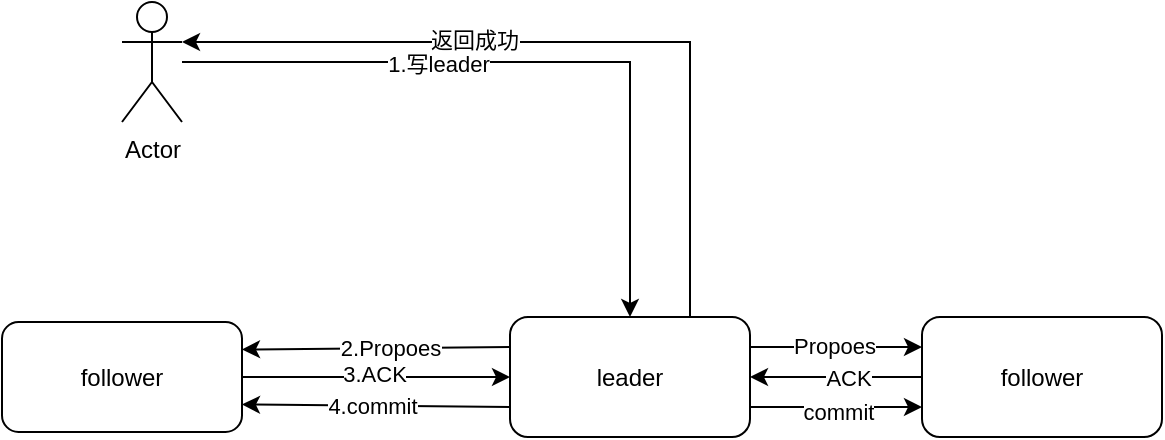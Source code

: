 <mxfile version="15.2.5" type="github">
  <diagram id="BjjD-GvI8XrJ0HFwkWRa" name="第 1 页">
    <mxGraphModel dx="1163" dy="636" grid="1" gridSize="10" guides="1" tooltips="1" connect="1" arrows="1" fold="1" page="1" pageScale="1" pageWidth="827" pageHeight="1169" math="0" shadow="0">
      <root>
        <mxCell id="0" />
        <mxCell id="1" parent="0" />
        <mxCell id="KXBL7dC9lSTYUjsCXAN4-5" style="edgeStyle=orthogonalEdgeStyle;rounded=0;orthogonalLoop=1;jettySize=auto;html=1;entryX=0.5;entryY=0;entryDx=0;entryDy=0;" edge="1" parent="1" source="KXBL7dC9lSTYUjsCXAN4-1" target="KXBL7dC9lSTYUjsCXAN4-3">
          <mxGeometry relative="1" as="geometry" />
        </mxCell>
        <mxCell id="KXBL7dC9lSTYUjsCXAN4-25" value="1.写leader" style="edgeLabel;html=1;align=center;verticalAlign=middle;resizable=0;points=[];" vertex="1" connectable="0" parent="KXBL7dC9lSTYUjsCXAN4-5">
          <mxGeometry x="-0.272" y="-1" relative="1" as="geometry">
            <mxPoint as="offset" />
          </mxGeometry>
        </mxCell>
        <mxCell id="KXBL7dC9lSTYUjsCXAN4-1" value="Actor" style="shape=umlActor;verticalLabelPosition=bottom;verticalAlign=top;html=1;outlineConnect=0;" vertex="1" parent="1">
          <mxGeometry x="160" y="80" width="30" height="60" as="geometry" />
        </mxCell>
        <mxCell id="KXBL7dC9lSTYUjsCXAN4-19" value="" style="edgeStyle=orthogonalEdgeStyle;rounded=0;orthogonalLoop=1;jettySize=auto;html=1;" edge="1" parent="1" source="KXBL7dC9lSTYUjsCXAN4-2" target="KXBL7dC9lSTYUjsCXAN4-3">
          <mxGeometry relative="1" as="geometry" />
        </mxCell>
        <mxCell id="KXBL7dC9lSTYUjsCXAN4-23" value="ACK" style="edgeLabel;html=1;align=center;verticalAlign=middle;resizable=0;points=[];" vertex="1" connectable="0" parent="KXBL7dC9lSTYUjsCXAN4-19">
          <mxGeometry x="-0.14" relative="1" as="geometry">
            <mxPoint as="offset" />
          </mxGeometry>
        </mxCell>
        <mxCell id="KXBL7dC9lSTYUjsCXAN4-2" value="follower" style="rounded=1;whiteSpace=wrap;html=1;" vertex="1" parent="1">
          <mxGeometry x="560" y="237.5" width="120" height="60" as="geometry" />
        </mxCell>
        <mxCell id="KXBL7dC9lSTYUjsCXAN4-18" style="edgeStyle=orthogonalEdgeStyle;rounded=0;orthogonalLoop=1;jettySize=auto;html=1;exitX=1;exitY=0.25;exitDx=0;exitDy=0;entryX=0;entryY=0.25;entryDx=0;entryDy=0;" edge="1" parent="1" source="KXBL7dC9lSTYUjsCXAN4-3" target="KXBL7dC9lSTYUjsCXAN4-2">
          <mxGeometry relative="1" as="geometry" />
        </mxCell>
        <mxCell id="KXBL7dC9lSTYUjsCXAN4-22" value="Propoes" style="edgeLabel;html=1;align=center;verticalAlign=middle;resizable=0;points=[];" vertex="1" connectable="0" parent="KXBL7dC9lSTYUjsCXAN4-18">
          <mxGeometry x="-0.023" y="2" relative="1" as="geometry">
            <mxPoint y="1" as="offset" />
          </mxGeometry>
        </mxCell>
        <mxCell id="KXBL7dC9lSTYUjsCXAN4-21" style="edgeStyle=orthogonalEdgeStyle;rounded=0;orthogonalLoop=1;jettySize=auto;html=1;exitX=1;exitY=0.75;exitDx=0;exitDy=0;entryX=0;entryY=0.75;entryDx=0;entryDy=0;" edge="1" parent="1" source="KXBL7dC9lSTYUjsCXAN4-3" target="KXBL7dC9lSTYUjsCXAN4-2">
          <mxGeometry relative="1" as="geometry" />
        </mxCell>
        <mxCell id="KXBL7dC9lSTYUjsCXAN4-24" value="commit" style="edgeLabel;html=1;align=center;verticalAlign=middle;resizable=0;points=[];" vertex="1" connectable="0" parent="KXBL7dC9lSTYUjsCXAN4-21">
          <mxGeometry x="0.023" y="-1" relative="1" as="geometry">
            <mxPoint y="1" as="offset" />
          </mxGeometry>
        </mxCell>
        <mxCell id="KXBL7dC9lSTYUjsCXAN4-27" style="edgeStyle=orthogonalEdgeStyle;rounded=0;orthogonalLoop=1;jettySize=auto;html=1;exitX=0.75;exitY=0;exitDx=0;exitDy=0;entryX=1;entryY=0.333;entryDx=0;entryDy=0;entryPerimeter=0;" edge="1" parent="1" source="KXBL7dC9lSTYUjsCXAN4-3" target="KXBL7dC9lSTYUjsCXAN4-1">
          <mxGeometry relative="1" as="geometry" />
        </mxCell>
        <mxCell id="KXBL7dC9lSTYUjsCXAN4-29" value="返回成功" style="edgeLabel;html=1;align=center;verticalAlign=middle;resizable=0;points=[];" vertex="1" connectable="0" parent="KXBL7dC9lSTYUjsCXAN4-27">
          <mxGeometry x="0.259" y="-1" relative="1" as="geometry">
            <mxPoint x="1" as="offset" />
          </mxGeometry>
        </mxCell>
        <mxCell id="KXBL7dC9lSTYUjsCXAN4-3" value="leader" style="rounded=1;whiteSpace=wrap;html=1;" vertex="1" parent="1">
          <mxGeometry x="354" y="237.5" width="120" height="60" as="geometry" />
        </mxCell>
        <mxCell id="KXBL7dC9lSTYUjsCXAN4-4" value="follower" style="rounded=1;whiteSpace=wrap;html=1;" vertex="1" parent="1">
          <mxGeometry x="100" y="240" width="120" height="55" as="geometry" />
        </mxCell>
        <mxCell id="KXBL7dC9lSTYUjsCXAN4-8" value="" style="endArrow=classic;html=1;exitX=0;exitY=0.25;exitDx=0;exitDy=0;entryX=1;entryY=0.25;entryDx=0;entryDy=0;" edge="1" parent="1" source="KXBL7dC9lSTYUjsCXAN4-3" target="KXBL7dC9lSTYUjsCXAN4-4">
          <mxGeometry width="50" height="50" relative="1" as="geometry">
            <mxPoint x="500" y="350" as="sourcePoint" />
            <mxPoint x="550" y="300" as="targetPoint" />
          </mxGeometry>
        </mxCell>
        <mxCell id="KXBL7dC9lSTYUjsCXAN4-9" value="2.Propoes" style="edgeLabel;html=1;align=center;verticalAlign=middle;resizable=0;points=[];" vertex="1" connectable="0" parent="KXBL7dC9lSTYUjsCXAN4-8">
          <mxGeometry x="-0.103" relative="1" as="geometry">
            <mxPoint as="offset" />
          </mxGeometry>
        </mxCell>
        <mxCell id="KXBL7dC9lSTYUjsCXAN4-13" value="" style="endArrow=classic;html=1;entryX=0;entryY=0.5;entryDx=0;entryDy=0;" edge="1" parent="1" source="KXBL7dC9lSTYUjsCXAN4-4" target="KXBL7dC9lSTYUjsCXAN4-3">
          <mxGeometry width="50" height="50" relative="1" as="geometry">
            <mxPoint x="500" y="350" as="sourcePoint" />
            <mxPoint x="320" y="280" as="targetPoint" />
          </mxGeometry>
        </mxCell>
        <mxCell id="KXBL7dC9lSTYUjsCXAN4-14" value="3.ACK" style="edgeLabel;html=1;align=center;verticalAlign=middle;resizable=0;points=[];" vertex="1" connectable="0" parent="KXBL7dC9lSTYUjsCXAN4-13">
          <mxGeometry x="-0.019" y="-3" relative="1" as="geometry">
            <mxPoint y="-5" as="offset" />
          </mxGeometry>
        </mxCell>
        <mxCell id="KXBL7dC9lSTYUjsCXAN4-16" value="" style="endArrow=classic;html=1;entryX=1;entryY=0.75;entryDx=0;entryDy=0;exitX=0;exitY=0.75;exitDx=0;exitDy=0;" edge="1" parent="1" source="KXBL7dC9lSTYUjsCXAN4-3" target="KXBL7dC9lSTYUjsCXAN4-4">
          <mxGeometry width="50" height="50" relative="1" as="geometry">
            <mxPoint x="500" y="350" as="sourcePoint" />
            <mxPoint x="550" y="300" as="targetPoint" />
          </mxGeometry>
        </mxCell>
        <mxCell id="KXBL7dC9lSTYUjsCXAN4-17" value="4.commit" style="edgeLabel;html=1;align=center;verticalAlign=middle;resizable=0;points=[];" vertex="1" connectable="0" parent="KXBL7dC9lSTYUjsCXAN4-16">
          <mxGeometry x="0.03" relative="1" as="geometry">
            <mxPoint as="offset" />
          </mxGeometry>
        </mxCell>
      </root>
    </mxGraphModel>
  </diagram>
</mxfile>

